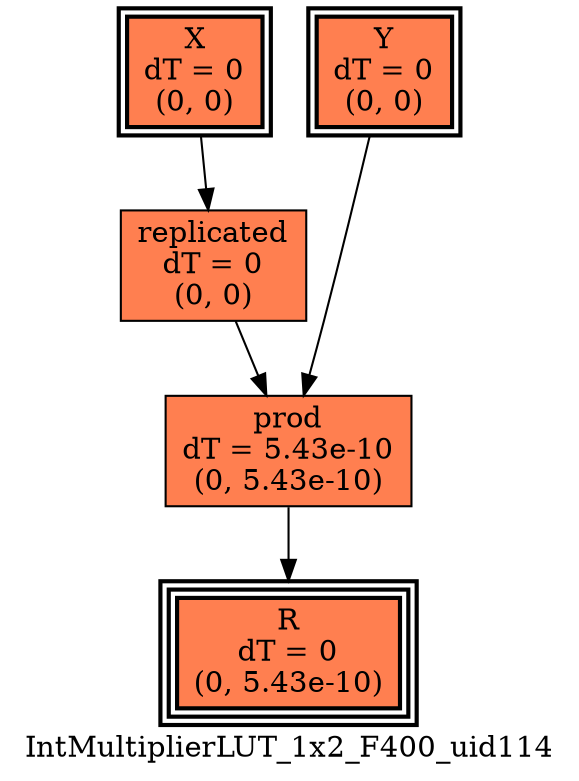 digraph IntMultiplierLUT_1x2_F400_uid114
{
	//graph drawing options
	label=IntMultiplierLUT_1x2_F400_uid114;
	labelloc=bottom;
	labeljust=right;
	ratio=auto;
	nodesep=0.25;
	ranksep=0.5;

	//input/output signals of operator IntMultiplierLUT_1x2_F400_uid114
	X__IntMultiplierLUT_1x2_F400_uid114 [ label="X\ndT = 0\n(0, 0)", shape=box, color=black, style="bold, filled", fillcolor=coral, peripheries=2 ];
	Y__IntMultiplierLUT_1x2_F400_uid114 [ label="Y\ndT = 0\n(0, 0)", shape=box, color=black, style="bold, filled", fillcolor=coral, peripheries=2 ];
	R__IntMultiplierLUT_1x2_F400_uid114 [ label="R\ndT = 0\n(0, 5.43e-10)", shape=box, color=black, style="bold, filled", fillcolor=coral, peripheries=3 ];
	{rank=same X__IntMultiplierLUT_1x2_F400_uid114, Y__IntMultiplierLUT_1x2_F400_uid114};
	{rank=same R__IntMultiplierLUT_1x2_F400_uid114};
	//internal signals of operator IntMultiplierLUT_1x2_F400_uid114
	replicated__IntMultiplierLUT_1x2_F400_uid114 [ label="replicated\ndT = 0\n(0, 0)", shape=box, color=black, style=filled, fillcolor=coral, peripheries=1 ];
	prod__IntMultiplierLUT_1x2_F400_uid114 [ label="prod\ndT = 5.43e-10\n(0, 5.43e-10)", shape=box, color=black, style=filled, fillcolor=coral, peripheries=1 ];

	//subcomponents of operator IntMultiplierLUT_1x2_F400_uid114

	//input and internal signal connections of operator IntMultiplierLUT_1x2_F400_uid114
	X__IntMultiplierLUT_1x2_F400_uid114 -> replicated__IntMultiplierLUT_1x2_F400_uid114 [ arrowhead=normal, arrowsize=1.0, arrowtail=normal, color=black, dir=forward  ];
	Y__IntMultiplierLUT_1x2_F400_uid114 -> prod__IntMultiplierLUT_1x2_F400_uid114 [ arrowhead=normal, arrowsize=1.0, arrowtail=normal, color=black, dir=forward  ];
	replicated__IntMultiplierLUT_1x2_F400_uid114 -> prod__IntMultiplierLUT_1x2_F400_uid114 [ arrowhead=normal, arrowsize=1.0, arrowtail=normal, color=black, dir=forward  ];
	prod__IntMultiplierLUT_1x2_F400_uid114 -> R__IntMultiplierLUT_1x2_F400_uid114 [ arrowhead=normal, arrowsize=1.0, arrowtail=normal, color=black, dir=forward  ];
}

